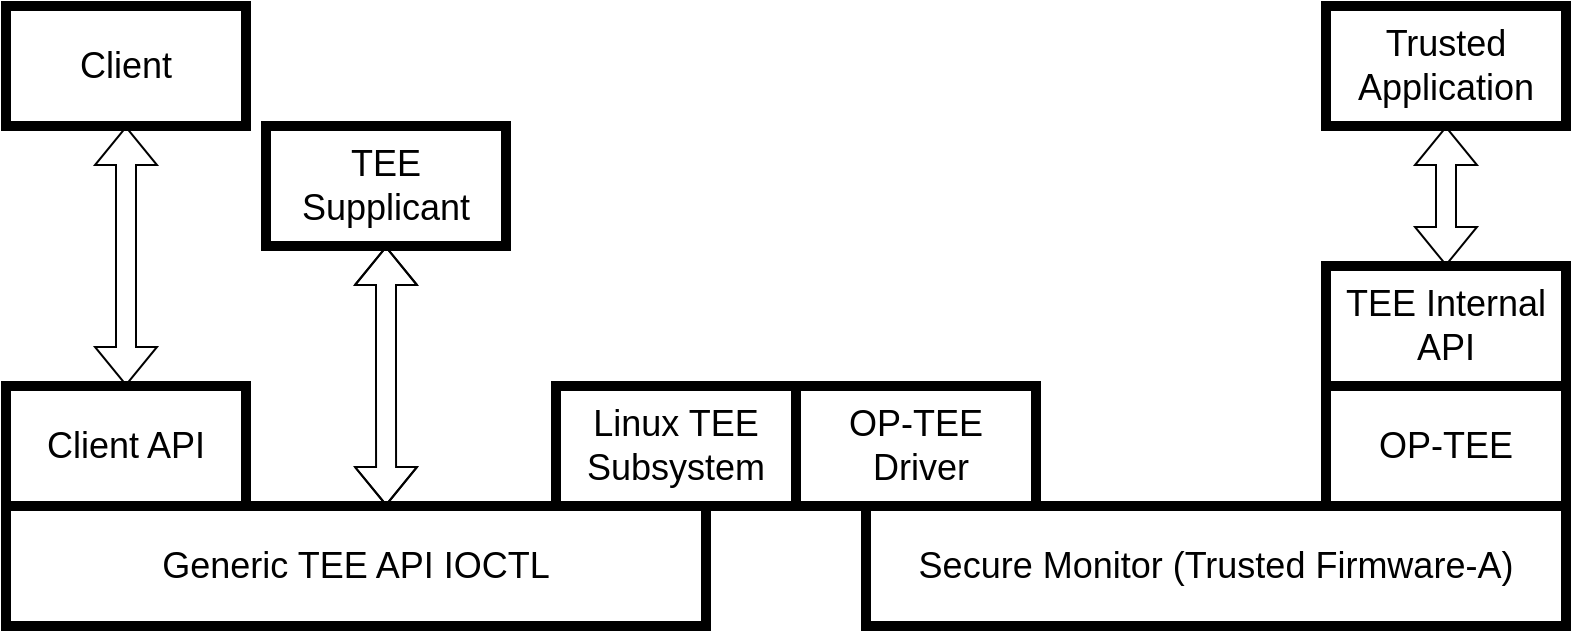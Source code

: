 <mxfile version="20.0.3" type="device"><diagram id="3WwZwUt0MVaxG7MEypiw" name="Page-1"><mxGraphModel dx="981" dy="494" grid="1" gridSize="10" guides="1" tooltips="1" connect="1" arrows="1" fold="1" page="1" pageScale="1" pageWidth="827" pageHeight="1169" math="0" shadow="0"><root><mxCell id="0"/><mxCell id="1" parent="0"/><mxCell id="GX1Kda1DWZrxQVQqD-hn-18" style="edgeStyle=orthogonalEdgeStyle;shape=flexArrow;rounded=0;orthogonalLoop=1;jettySize=auto;html=1;entryX=0.5;entryY=0;entryDx=0;entryDy=0;fontSize=18;endArrow=block;startArrow=block;" edge="1" parent="1" source="GX1Kda1DWZrxQVQqD-hn-1" target="GX1Kda1DWZrxQVQqD-hn-3"><mxGeometry relative="1" as="geometry"/></mxCell><mxCell id="GX1Kda1DWZrxQVQqD-hn-1" value="&lt;font style=&quot;font-size: 18px;&quot;&gt;Client&lt;/font&gt;" style="rounded=0;whiteSpace=wrap;html=1;strokeWidth=5;" vertex="1" parent="1"><mxGeometry x="20" y="30" width="120" height="60" as="geometry"/></mxCell><mxCell id="GX1Kda1DWZrxQVQqD-hn-19" style="edgeStyle=orthogonalEdgeStyle;shape=flexArrow;rounded=0;orthogonalLoop=1;jettySize=auto;html=1;entryX=0.543;entryY=0;entryDx=0;entryDy=0;entryPerimeter=0;fontSize=18;startArrow=block;endArrow=block;" edge="1" parent="1" source="GX1Kda1DWZrxQVQqD-hn-2" target="GX1Kda1DWZrxQVQqD-hn-4"><mxGeometry relative="1" as="geometry"/></mxCell><mxCell id="GX1Kda1DWZrxQVQqD-hn-2" value="&lt;font style=&quot;font-size: 18px;&quot;&gt;TEE Supplicant&lt;/font&gt;" style="rounded=0;whiteSpace=wrap;html=1;strokeWidth=5;" vertex="1" parent="1"><mxGeometry x="150" y="90" width="120" height="60" as="geometry"/></mxCell><mxCell id="GX1Kda1DWZrxQVQqD-hn-3" value="&lt;font style=&quot;font-size: 18px;&quot;&gt;Client API&lt;/font&gt;" style="rounded=0;whiteSpace=wrap;html=1;strokeWidth=5;" vertex="1" parent="1"><mxGeometry x="20" y="220" width="120" height="60" as="geometry"/></mxCell><mxCell id="GX1Kda1DWZrxQVQqD-hn-4" value="&lt;font style=&quot;font-size: 18px;&quot;&gt;Generic TEE API IOCTL&lt;/font&gt;" style="rounded=0;whiteSpace=wrap;html=1;strokeWidth=5;" vertex="1" parent="1"><mxGeometry x="20" y="280" width="350" height="60" as="geometry"/></mxCell><mxCell id="GX1Kda1DWZrxQVQqD-hn-5" value="&lt;font style=&quot;font-size: 18px;&quot;&gt;Linux TEE Subsystem&lt;/font&gt;" style="rounded=0;whiteSpace=wrap;html=1;strokeWidth=5;" vertex="1" parent="1"><mxGeometry x="295" y="220" width="120" height="60" as="geometry"/></mxCell><mxCell id="GX1Kda1DWZrxQVQqD-hn-6" value="&lt;div&gt;&lt;font style=&quot;font-size: 18px;&quot;&gt;OP-TEE&lt;/font&gt;&lt;/div&gt;&lt;div&gt;&lt;font style=&quot;font-size: 18px;&quot;&gt;&amp;nbsp;Driver&lt;/font&gt;&lt;/div&gt;" style="rounded=0;whiteSpace=wrap;html=1;strokeWidth=5;" vertex="1" parent="1"><mxGeometry x="415" y="220" width="120" height="60" as="geometry"/></mxCell><mxCell id="GX1Kda1DWZrxQVQqD-hn-7" value="&lt;font style=&quot;font-size: 18px;&quot;&gt;Secure Monitor (Trusted Firmware-A)&lt;/font&gt;" style="rounded=0;whiteSpace=wrap;html=1;strokeWidth=5;" vertex="1" parent="1"><mxGeometry x="450" y="280" width="350" height="60" as="geometry"/></mxCell><mxCell id="GX1Kda1DWZrxQVQqD-hn-8" value="&lt;font style=&quot;font-size: 18px;&quot;&gt;OP-TEE&lt;/font&gt;" style="rounded=0;whiteSpace=wrap;html=1;strokeWidth=5;" vertex="1" parent="1"><mxGeometry x="680" y="220" width="120" height="60" as="geometry"/></mxCell><mxCell id="GX1Kda1DWZrxQVQqD-hn-10" value="&lt;font style=&quot;font-size: 18px;&quot;&gt;TEE Internal API&lt;/font&gt;" style="rounded=0;whiteSpace=wrap;html=1;strokeWidth=5;" vertex="1" parent="1"><mxGeometry x="680" y="160" width="120" height="60" as="geometry"/></mxCell><mxCell id="GX1Kda1DWZrxQVQqD-hn-20" style="edgeStyle=orthogonalEdgeStyle;shape=flexArrow;rounded=0;orthogonalLoop=1;jettySize=auto;html=1;entryX=0.5;entryY=0;entryDx=0;entryDy=0;fontSize=18;startArrow=block;endArrow=block;" edge="1" parent="1" source="GX1Kda1DWZrxQVQqD-hn-11" target="GX1Kda1DWZrxQVQqD-hn-10"><mxGeometry relative="1" as="geometry"/></mxCell><mxCell id="GX1Kda1DWZrxQVQqD-hn-11" value="&lt;font style=&quot;font-size: 18px;&quot;&gt;Trusted Application&lt;/font&gt;" style="rounded=0;whiteSpace=wrap;html=1;strokeWidth=5;" vertex="1" parent="1"><mxGeometry x="680" y="30" width="120" height="60" as="geometry"/></mxCell></root></mxGraphModel></diagram></mxfile>